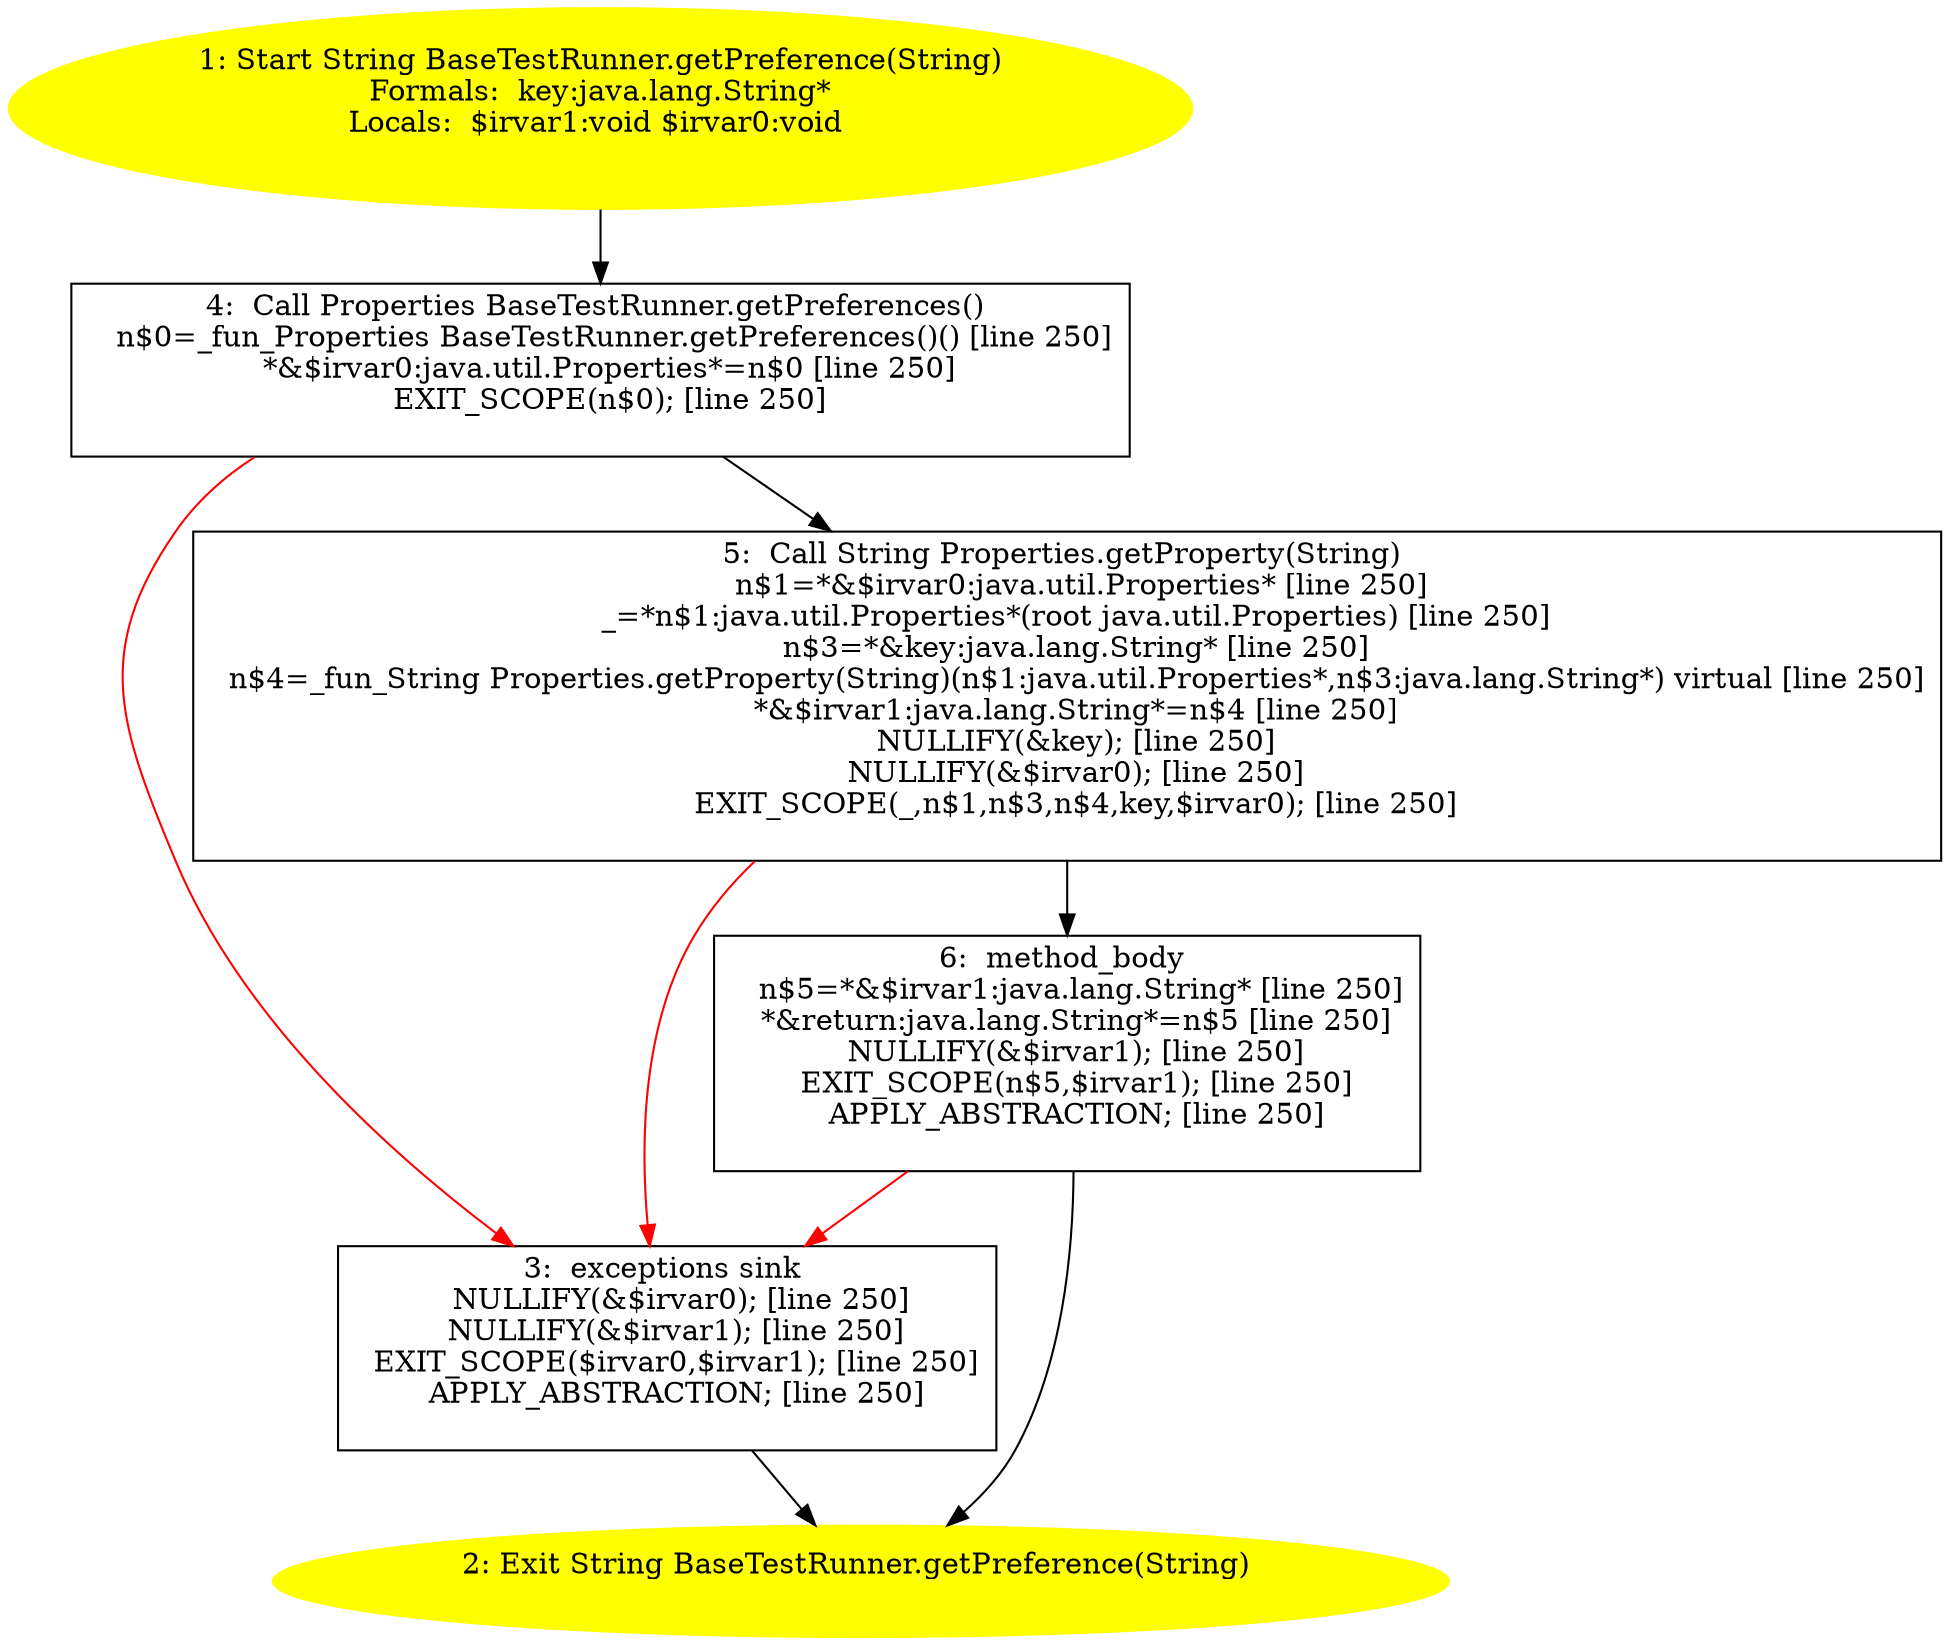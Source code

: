 /* @generated */
digraph cfg {
"junit.runner.BaseTestRunner.getPreference(java.lang.String):java.lang.String.0f5f7893a4bc2eaf8b52e5b5949e4eec_1" [label="1: Start String BaseTestRunner.getPreference(String)\nFormals:  key:java.lang.String*\nLocals:  $irvar1:void $irvar0:void \n  " color=yellow style=filled]
	

	 "junit.runner.BaseTestRunner.getPreference(java.lang.String):java.lang.String.0f5f7893a4bc2eaf8b52e5b5949e4eec_1" -> "junit.runner.BaseTestRunner.getPreference(java.lang.String):java.lang.String.0f5f7893a4bc2eaf8b52e5b5949e4eec_4" ;
"junit.runner.BaseTestRunner.getPreference(java.lang.String):java.lang.String.0f5f7893a4bc2eaf8b52e5b5949e4eec_2" [label="2: Exit String BaseTestRunner.getPreference(String) \n  " color=yellow style=filled]
	

"junit.runner.BaseTestRunner.getPreference(java.lang.String):java.lang.String.0f5f7893a4bc2eaf8b52e5b5949e4eec_3" [label="3:  exceptions sink \n   NULLIFY(&$irvar0); [line 250]\n  NULLIFY(&$irvar1); [line 250]\n  EXIT_SCOPE($irvar0,$irvar1); [line 250]\n  APPLY_ABSTRACTION; [line 250]\n " shape="box"]
	

	 "junit.runner.BaseTestRunner.getPreference(java.lang.String):java.lang.String.0f5f7893a4bc2eaf8b52e5b5949e4eec_3" -> "junit.runner.BaseTestRunner.getPreference(java.lang.String):java.lang.String.0f5f7893a4bc2eaf8b52e5b5949e4eec_2" ;
"junit.runner.BaseTestRunner.getPreference(java.lang.String):java.lang.String.0f5f7893a4bc2eaf8b52e5b5949e4eec_4" [label="4:  Call Properties BaseTestRunner.getPreferences() \n   n$0=_fun_Properties BaseTestRunner.getPreferences()() [line 250]\n  *&$irvar0:java.util.Properties*=n$0 [line 250]\n  EXIT_SCOPE(n$0); [line 250]\n " shape="box"]
	

	 "junit.runner.BaseTestRunner.getPreference(java.lang.String):java.lang.String.0f5f7893a4bc2eaf8b52e5b5949e4eec_4" -> "junit.runner.BaseTestRunner.getPreference(java.lang.String):java.lang.String.0f5f7893a4bc2eaf8b52e5b5949e4eec_5" ;
	 "junit.runner.BaseTestRunner.getPreference(java.lang.String):java.lang.String.0f5f7893a4bc2eaf8b52e5b5949e4eec_4" -> "junit.runner.BaseTestRunner.getPreference(java.lang.String):java.lang.String.0f5f7893a4bc2eaf8b52e5b5949e4eec_3" [color="red" ];
"junit.runner.BaseTestRunner.getPreference(java.lang.String):java.lang.String.0f5f7893a4bc2eaf8b52e5b5949e4eec_5" [label="5:  Call String Properties.getProperty(String) \n   n$1=*&$irvar0:java.util.Properties* [line 250]\n  _=*n$1:java.util.Properties*(root java.util.Properties) [line 250]\n  n$3=*&key:java.lang.String* [line 250]\n  n$4=_fun_String Properties.getProperty(String)(n$1:java.util.Properties*,n$3:java.lang.String*) virtual [line 250]\n  *&$irvar1:java.lang.String*=n$4 [line 250]\n  NULLIFY(&key); [line 250]\n  NULLIFY(&$irvar0); [line 250]\n  EXIT_SCOPE(_,n$1,n$3,n$4,key,$irvar0); [line 250]\n " shape="box"]
	

	 "junit.runner.BaseTestRunner.getPreference(java.lang.String):java.lang.String.0f5f7893a4bc2eaf8b52e5b5949e4eec_5" -> "junit.runner.BaseTestRunner.getPreference(java.lang.String):java.lang.String.0f5f7893a4bc2eaf8b52e5b5949e4eec_6" ;
	 "junit.runner.BaseTestRunner.getPreference(java.lang.String):java.lang.String.0f5f7893a4bc2eaf8b52e5b5949e4eec_5" -> "junit.runner.BaseTestRunner.getPreference(java.lang.String):java.lang.String.0f5f7893a4bc2eaf8b52e5b5949e4eec_3" [color="red" ];
"junit.runner.BaseTestRunner.getPreference(java.lang.String):java.lang.String.0f5f7893a4bc2eaf8b52e5b5949e4eec_6" [label="6:  method_body \n   n$5=*&$irvar1:java.lang.String* [line 250]\n  *&return:java.lang.String*=n$5 [line 250]\n  NULLIFY(&$irvar1); [line 250]\n  EXIT_SCOPE(n$5,$irvar1); [line 250]\n  APPLY_ABSTRACTION; [line 250]\n " shape="box"]
	

	 "junit.runner.BaseTestRunner.getPreference(java.lang.String):java.lang.String.0f5f7893a4bc2eaf8b52e5b5949e4eec_6" -> "junit.runner.BaseTestRunner.getPreference(java.lang.String):java.lang.String.0f5f7893a4bc2eaf8b52e5b5949e4eec_2" ;
	 "junit.runner.BaseTestRunner.getPreference(java.lang.String):java.lang.String.0f5f7893a4bc2eaf8b52e5b5949e4eec_6" -> "junit.runner.BaseTestRunner.getPreference(java.lang.String):java.lang.String.0f5f7893a4bc2eaf8b52e5b5949e4eec_3" [color="red" ];
}
